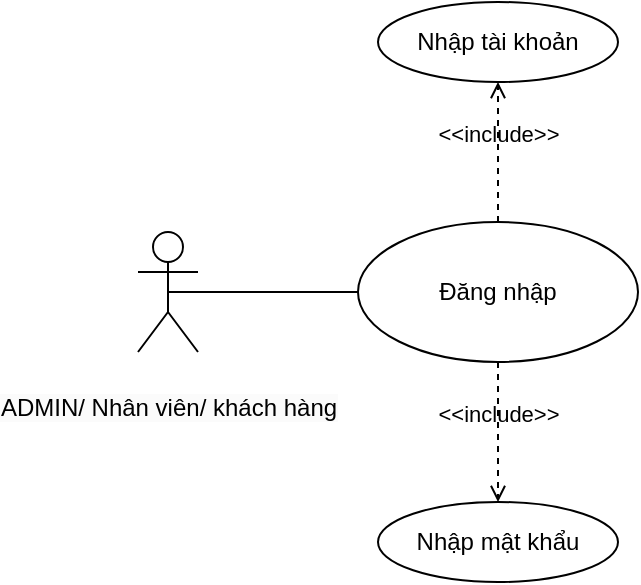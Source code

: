 <mxfile version="22.1.0" type="device">
  <diagram name="Page-1" id="75tRmZH06XczSMr7FQGc">
    <mxGraphModel dx="1112" dy="465" grid="1" gridSize="10" guides="1" tooltips="1" connect="1" arrows="1" fold="1" page="1" pageScale="1" pageWidth="850" pageHeight="1100" math="0" shadow="0">
      <root>
        <mxCell id="0" />
        <mxCell id="1" parent="0" />
        <mxCell id="tXiYRxWBQl-xWw7265OO-1" value="&#xa;&lt;span style=&quot;color: rgb(0, 0, 0); font-family: Helvetica; font-size: 12px; font-style: normal; font-variant-ligatures: normal; font-variant-caps: normal; font-weight: 400; letter-spacing: normal; orphans: 2; text-align: center; text-indent: 0px; text-transform: none; widows: 2; word-spacing: 0px; -webkit-text-stroke-width: 0px; background-color: rgb(251, 251, 251); text-decoration-thickness: initial; text-decoration-style: initial; text-decoration-color: initial; float: none; display: inline !important;&quot;&gt;ADMIN/ Nhân viên/ khách hàng&lt;/span&gt;&#xa;&#xa;" style="shape=umlActor;verticalLabelPosition=bottom;verticalAlign=top;html=1;outlineConnect=0;" parent="1" vertex="1">
          <mxGeometry x="100" y="185" width="30" height="60" as="geometry" />
        </mxCell>
        <mxCell id="tXiYRxWBQl-xWw7265OO-2" value="&amp;lt;&amp;lt;include&amp;gt;&amp;gt;" style="html=1;verticalAlign=bottom;labelBackgroundColor=none;endArrow=open;endFill=0;dashed=1;rounded=0;exitX=0.5;exitY=0;exitDx=0;exitDy=0;entryX=0.5;entryY=1;entryDx=0;entryDy=0;" parent="1" source="tXiYRxWBQl-xWw7265OO-3" target="tXiYRxWBQl-xWw7265OO-4" edge="1">
          <mxGeometry width="160" relative="1" as="geometry">
            <mxPoint x="410" y="185" as="sourcePoint" />
            <mxPoint x="510" y="240" as="targetPoint" />
          </mxGeometry>
        </mxCell>
        <mxCell id="tXiYRxWBQl-xWw7265OO-3" value="Đăng nhập" style="ellipse;whiteSpace=wrap;html=1;" parent="1" vertex="1">
          <mxGeometry x="210" y="180" width="140" height="70" as="geometry" />
        </mxCell>
        <mxCell id="tXiYRxWBQl-xWw7265OO-4" value="Nhập tài khoản" style="ellipse;whiteSpace=wrap;html=1;" parent="1" vertex="1">
          <mxGeometry x="220" y="70" width="120" height="40" as="geometry" />
        </mxCell>
        <mxCell id="tXiYRxWBQl-xWw7265OO-5" value="Nhập mật khẩu" style="ellipse;whiteSpace=wrap;html=1;" parent="1" vertex="1">
          <mxGeometry x="220" y="320" width="120" height="40" as="geometry" />
        </mxCell>
        <mxCell id="tXiYRxWBQl-xWw7265OO-6" value="&amp;lt;&amp;lt;include&amp;gt;&amp;gt;" style="html=1;verticalAlign=bottom;labelBackgroundColor=none;endArrow=open;endFill=0;dashed=1;rounded=0;exitX=0.5;exitY=1;exitDx=0;exitDy=0;entryX=0.5;entryY=0;entryDx=0;entryDy=0;" parent="1" source="tXiYRxWBQl-xWw7265OO-3" target="tXiYRxWBQl-xWw7265OO-5" edge="1">
          <mxGeometry width="160" relative="1" as="geometry">
            <mxPoint x="340" y="240" as="sourcePoint" />
            <mxPoint x="500" y="240" as="targetPoint" />
          </mxGeometry>
        </mxCell>
        <mxCell id="tXiYRxWBQl-xWw7265OO-16" value="" style="endArrow=none;html=1;rounded=0;exitX=0.5;exitY=0.5;exitDx=0;exitDy=0;exitPerimeter=0;entryX=0;entryY=0.5;entryDx=0;entryDy=0;" parent="1" source="tXiYRxWBQl-xWw7265OO-1" target="tXiYRxWBQl-xWw7265OO-3" edge="1">
          <mxGeometry width="50" height="50" relative="1" as="geometry">
            <mxPoint x="400" y="270" as="sourcePoint" />
            <mxPoint x="210" y="220" as="targetPoint" />
          </mxGeometry>
        </mxCell>
      </root>
    </mxGraphModel>
  </diagram>
</mxfile>
